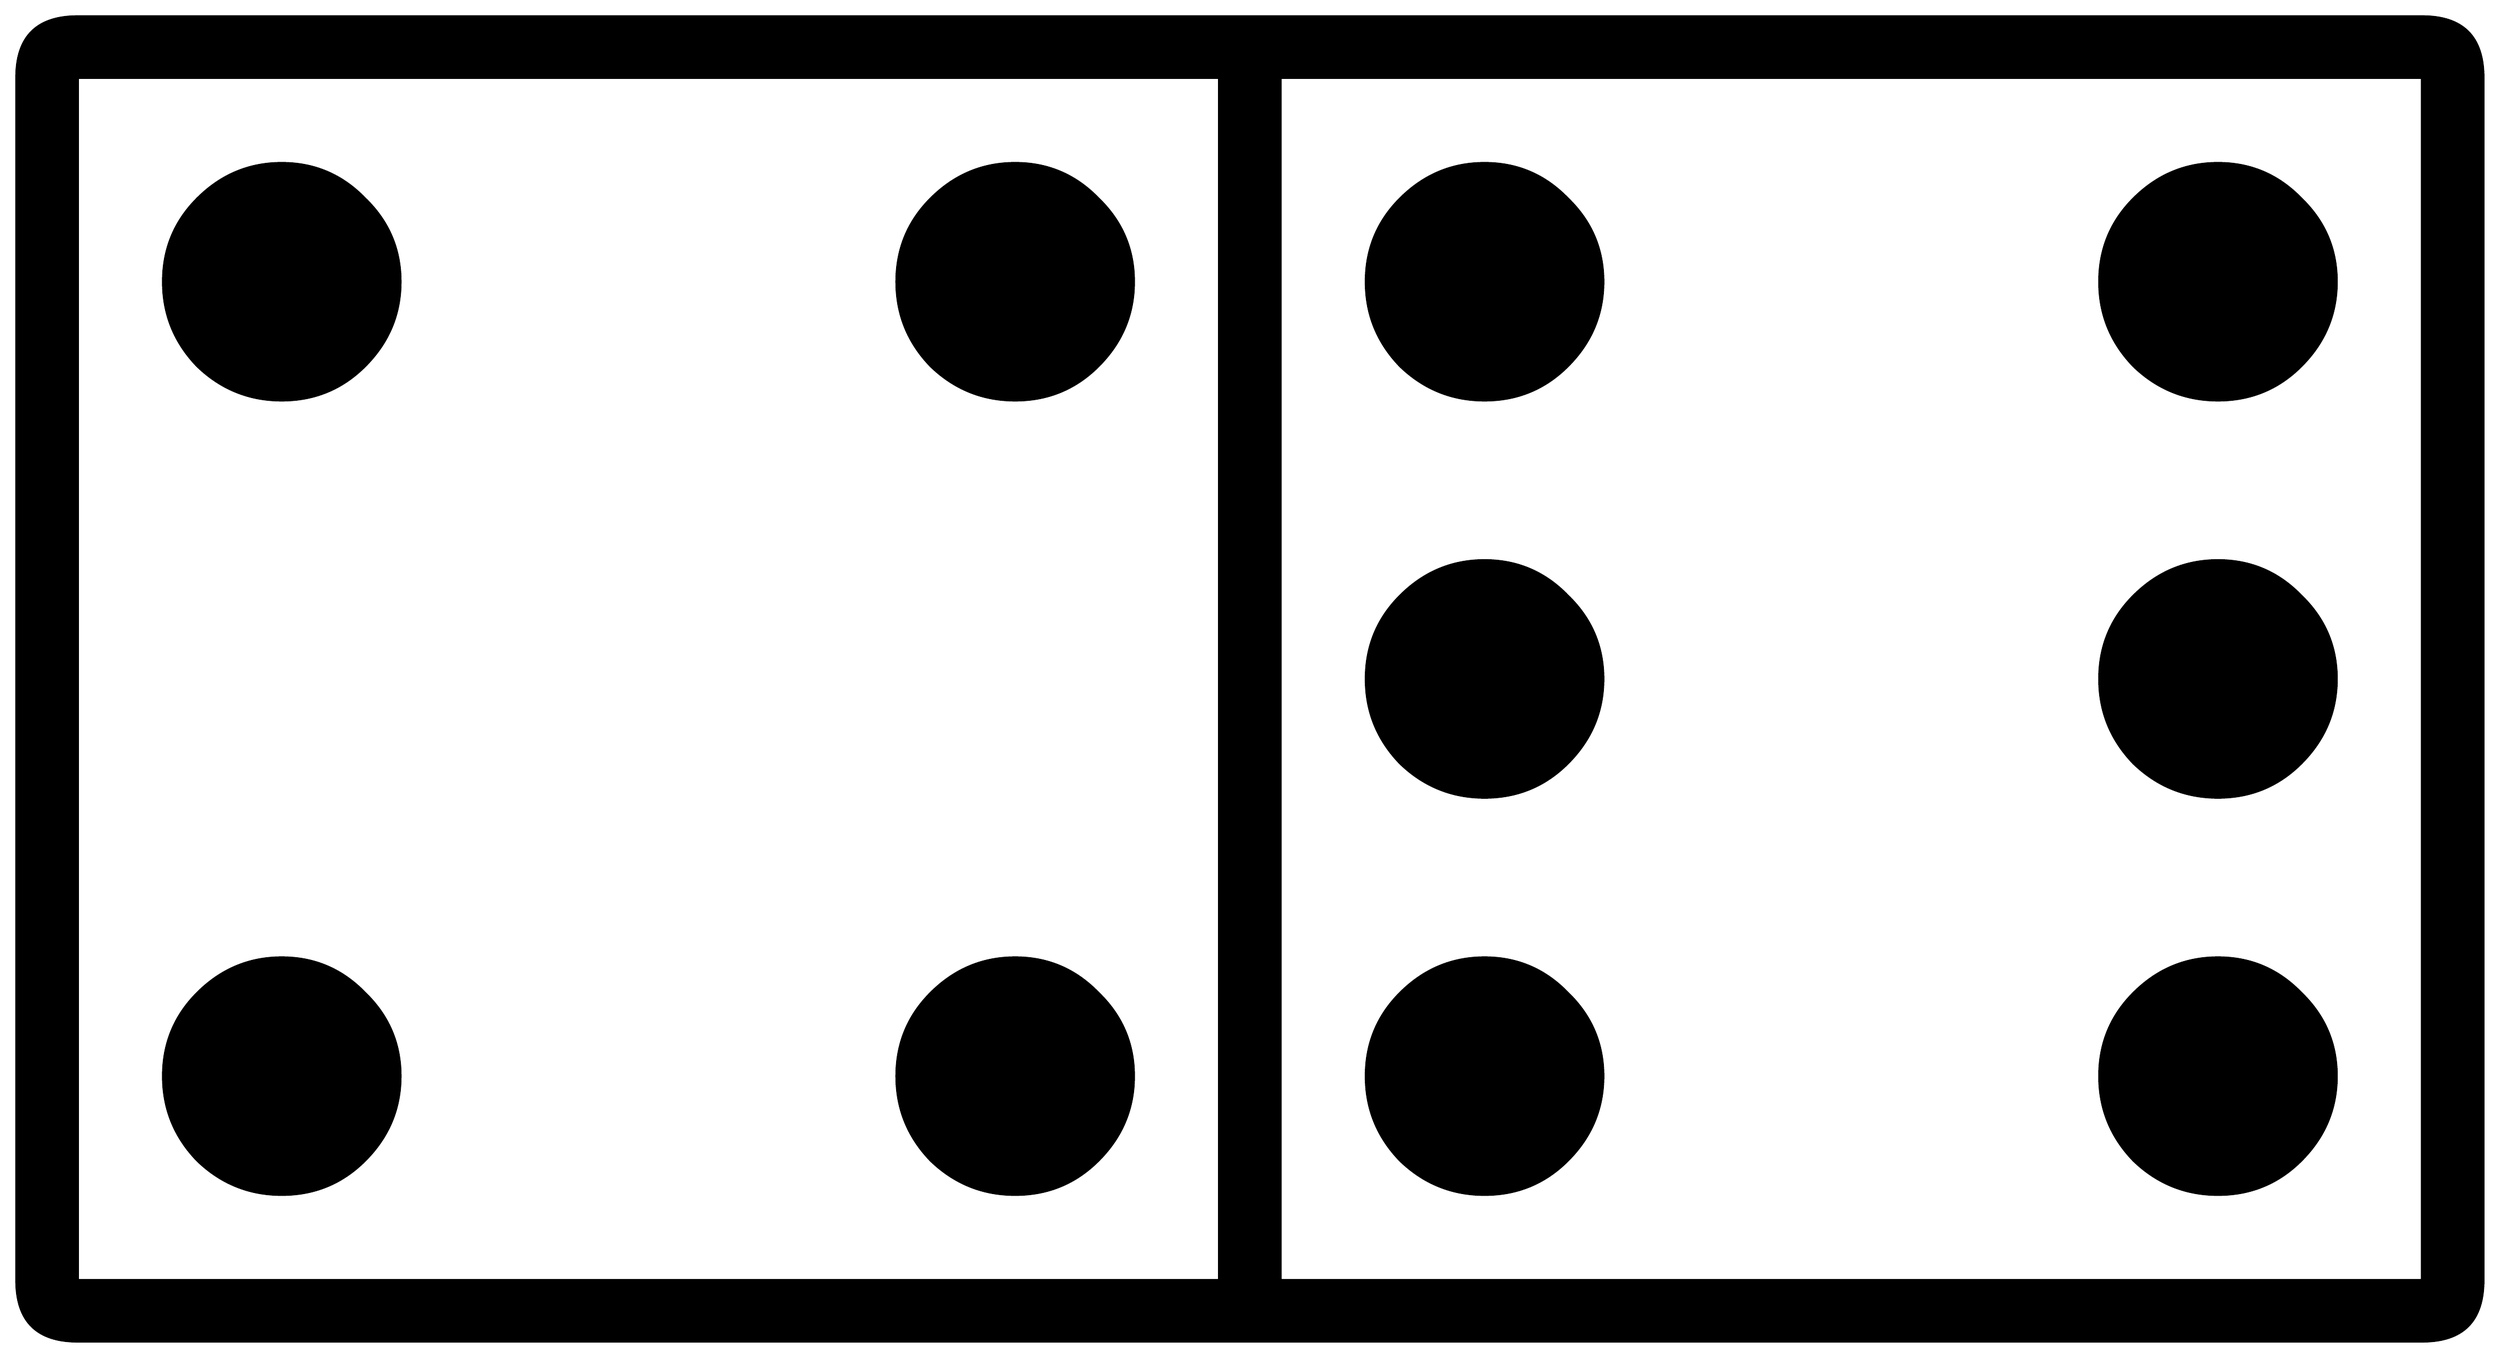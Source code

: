 


\begin{tikzpicture}[y=0.80pt, x=0.80pt, yscale=-1.0, xscale=1.0, inner sep=0pt, outer sep=0pt]
\begin{scope}[shift={(100.0,1706.0)},nonzero rule]
  \path[draw=.,fill=.,line width=1.600pt] (2033.0,-90.0) .. controls
    (2033.0,-56.667) and (2016.333,-40.0) .. (1983.0,-40.0) --
    (65.0,-40.0) .. controls (31.667,-40.0) and (15.0,-56.667) ..
    (15.0,-90.0) -- (15.0,-1074.0) .. controls (15.0,-1107.333)
    and (31.667,-1124.0) .. (65.0,-1124.0) -- (1983.0,-1124.0) ..
    controls (2016.333,-1124.0) and (2033.0,-1107.333) ..
    (2033.0,-1074.0) -- (2033.0,-90.0) -- cycle(1983.0,-90.0) --
    (1983.0,-1074.0) -- (1049.0,-1074.0) -- (1049.0,-90.0) --
    (1983.0,-90.0) -- cycle(999.0,-90.0) -- (999.0,-1074.0) --
    (65.0,-1074.0) -- (65.0,-90.0) -- (999.0,-90.0) --
    cycle(1913.0,-907.0) .. controls (1913.0,-880.333) and
    (1903.333,-857.333) .. (1884.0,-838.0) .. controls
    (1865.333,-819.333) and (1842.667,-810.0) .. (1816.0,-810.0) ..
    controls (1789.333,-810.0) and (1766.333,-819.333) ..
    (1747.0,-838.0) .. controls (1728.333,-857.333) and
    (1719.0,-880.333) .. (1719.0,-907.0) .. controls
    (1719.0,-933.667) and (1728.333,-956.333) .. (1747.0,-975.0) ..
    controls (1766.333,-994.333) and (1789.333,-1004.0) ..
    (1816.0,-1004.0) .. controls (1842.667,-1004.0) and
    (1865.333,-994.333) .. (1884.0,-975.0) .. controls
    (1903.333,-956.333) and (1913.0,-933.667) .. (1913.0,-907.0) --
    cycle(1913.0,-582.0) .. controls (1913.0,-555.333) and
    (1903.333,-532.333) .. (1884.0,-513.0) .. controls
    (1865.333,-494.333) and (1842.667,-485.0) .. (1816.0,-485.0) ..
    controls (1789.333,-485.0) and (1766.333,-494.333) ..
    (1747.0,-513.0) .. controls (1728.333,-532.333) and
    (1719.0,-555.333) .. (1719.0,-582.0) .. controls
    (1719.0,-608.667) and (1728.333,-631.333) .. (1747.0,-650.0) ..
    controls (1766.333,-669.333) and (1789.333,-679.0) ..
    (1816.0,-679.0) .. controls (1842.667,-679.0) and
    (1865.333,-669.333) .. (1884.0,-650.0) .. controls
    (1903.333,-631.333) and (1913.0,-608.667) .. (1913.0,-582.0) --
    cycle(1313.0,-907.0) .. controls (1313.0,-880.333) and
    (1303.333,-857.333) .. (1284.0,-838.0) .. controls
    (1265.333,-819.333) and (1242.667,-810.0) .. (1216.0,-810.0) ..
    controls (1189.333,-810.0) and (1166.333,-819.333) ..
    (1147.0,-838.0) .. controls (1128.333,-857.333) and
    (1119.0,-880.333) .. (1119.0,-907.0) .. controls
    (1119.0,-933.667) and (1128.333,-956.333) .. (1147.0,-975.0) ..
    controls (1166.333,-994.333) and (1189.333,-1004.0) ..
    (1216.0,-1004.0) .. controls (1242.667,-1004.0) and
    (1265.333,-994.333) .. (1284.0,-975.0) .. controls
    (1303.333,-956.333) and (1313.0,-933.667) .. (1313.0,-907.0) --
    cycle(1913.0,-257.0) .. controls (1913.0,-230.333) and
    (1903.333,-207.333) .. (1884.0,-188.0) .. controls
    (1865.333,-169.333) and (1842.667,-160.0) .. (1816.0,-160.0) ..
    controls (1789.333,-160.0) and (1766.333,-169.333) ..
    (1747.0,-188.0) .. controls (1728.333,-207.333) and
    (1719.0,-230.333) .. (1719.0,-257.0) .. controls
    (1719.0,-283.667) and (1728.333,-306.333) .. (1747.0,-325.0) ..
    controls (1766.333,-344.333) and (1789.333,-354.0) ..
    (1816.0,-354.0) .. controls (1842.667,-354.0) and
    (1865.333,-344.333) .. (1884.0,-325.0) .. controls
    (1903.333,-306.333) and (1913.0,-283.667) .. (1913.0,-257.0) --
    cycle(1313.0,-582.0) .. controls (1313.0,-555.333) and
    (1303.333,-532.333) .. (1284.0,-513.0) .. controls
    (1265.333,-494.333) and (1242.667,-485.0) .. (1216.0,-485.0) ..
    controls (1189.333,-485.0) and (1166.333,-494.333) ..
    (1147.0,-513.0) .. controls (1128.333,-532.333) and
    (1119.0,-555.333) .. (1119.0,-582.0) .. controls
    (1119.0,-608.667) and (1128.333,-631.333) .. (1147.0,-650.0) ..
    controls (1166.333,-669.333) and (1189.333,-679.0) ..
    (1216.0,-679.0) .. controls (1242.667,-679.0) and
    (1265.333,-669.333) .. (1284.0,-650.0) .. controls
    (1303.333,-631.333) and (1313.0,-608.667) .. (1313.0,-582.0) --
    cycle(929.0,-907.0) .. controls (929.0,-880.333) and
    (919.333,-857.333) .. (900.0,-838.0) .. controls (881.333,-819.333)
    and (858.667,-810.0) .. (832.0,-810.0) .. controls
    (805.333,-810.0) and (782.333,-819.333) .. (763.0,-838.0) ..
    controls (744.333,-857.333) and (735.0,-880.333) .. (735.0,-907.0)
    .. controls (735.0,-933.667) and (744.333,-956.333) ..
    (763.0,-975.0) .. controls (782.333,-994.333) and
    (805.333,-1004.0) .. (832.0,-1004.0) .. controls
    (858.667,-1004.0) and (881.333,-994.333) .. (900.0,-975.0) ..
    controls (919.333,-956.333) and (929.0,-933.667) .. (929.0,-907.0)
    -- cycle(1313.0,-257.0) .. controls (1313.0,-230.333) and
    (1303.333,-207.333) .. (1284.0,-188.0) .. controls
    (1265.333,-169.333) and (1242.667,-160.0) .. (1216.0,-160.0) ..
    controls (1189.333,-160.0) and (1166.333,-169.333) ..
    (1147.0,-188.0) .. controls (1128.333,-207.333) and
    (1119.0,-230.333) .. (1119.0,-257.0) .. controls
    (1119.0,-283.667) and (1128.333,-306.333) .. (1147.0,-325.0) ..
    controls (1166.333,-344.333) and (1189.333,-354.0) ..
    (1216.0,-354.0) .. controls (1242.667,-354.0) and
    (1265.333,-344.333) .. (1284.0,-325.0) .. controls
    (1303.333,-306.333) and (1313.0,-283.667) .. (1313.0,-257.0) --
    cycle(329.0,-907.0) .. controls (329.0,-880.333) and
    (319.333,-857.333) .. (300.0,-838.0) .. controls (281.333,-819.333)
    and (258.667,-810.0) .. (232.0,-810.0) .. controls
    (205.333,-810.0) and (182.333,-819.333) .. (163.0,-838.0) ..
    controls (144.333,-857.333) and (135.0,-880.333) .. (135.0,-907.0)
    .. controls (135.0,-933.667) and (144.333,-956.333) ..
    (163.0,-975.0) .. controls (182.333,-994.333) and
    (205.333,-1004.0) .. (232.0,-1004.0) .. controls
    (258.667,-1004.0) and (281.333,-994.333) .. (300.0,-975.0) ..
    controls (319.333,-956.333) and (329.0,-933.667) .. (329.0,-907.0)
    -- cycle(929.0,-257.0) .. controls (929.0,-230.333) and
    (919.333,-207.333) .. (900.0,-188.0) .. controls (881.333,-169.333)
    and (858.667,-160.0) .. (832.0,-160.0) .. controls
    (805.333,-160.0) and (782.333,-169.333) .. (763.0,-188.0) ..
    controls (744.333,-207.333) and (735.0,-230.333) .. (735.0,-257.0)
    .. controls (735.0,-283.667) and (744.333,-306.333) ..
    (763.0,-325.0) .. controls (782.333,-344.333) and (805.333,-354.0)
    .. (832.0,-354.0) .. controls (858.667,-354.0) and
    (881.333,-344.333) .. (900.0,-325.0) .. controls (919.333,-306.333)
    and (929.0,-283.667) .. (929.0,-257.0) -- cycle(329.0,-257.0)
    .. controls (329.0,-230.333) and (319.333,-207.333) ..
    (300.0,-188.0) .. controls (281.333,-169.333) and (258.667,-160.0)
    .. (232.0,-160.0) .. controls (205.333,-160.0) and
    (182.333,-169.333) .. (163.0,-188.0) .. controls (144.333,-207.333)
    and (135.0,-230.333) .. (135.0,-257.0) .. controls
    (135.0,-283.667) and (144.333,-306.333) .. (163.0,-325.0) ..
    controls (182.333,-344.333) and (205.333,-354.0) .. (232.0,-354.0)
    .. controls (258.667,-354.0) and (281.333,-344.333) ..
    (300.0,-325.0) .. controls (319.333,-306.333) and (329.0,-283.667)
    .. (329.0,-257.0) -- cycle;
\end{scope}

\end{tikzpicture}

